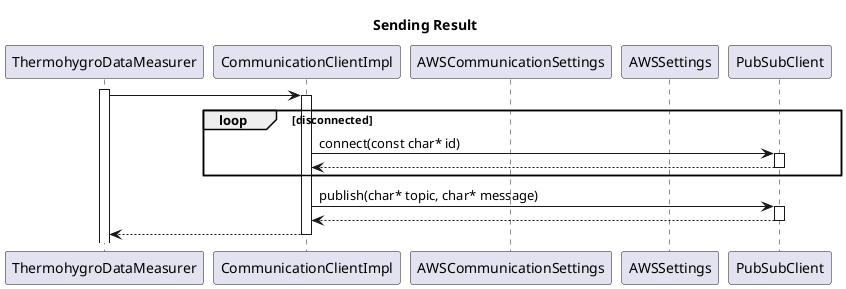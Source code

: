 @startuml Sending Result
title Sending Result

participant ThermohygroDataMeasurer
participant CommunicationClientImpl
participant AWSCommunicationSettings
participant AWSSettings
participant PubSubClient

activate ThermohygroDataMeasurer
ThermohygroDataMeasurer -> CommunicationClientImpl
activate CommunicationClientImpl

loop disconnected
    CommunicationClientImpl -> PubSubClient: connect(const char* id)
    activate PubSubClient
    return
end
CommunicationClientImpl -> PubSubClient: publish(char* topic, char* message)
activate PubSubClient
return
return

@enduml